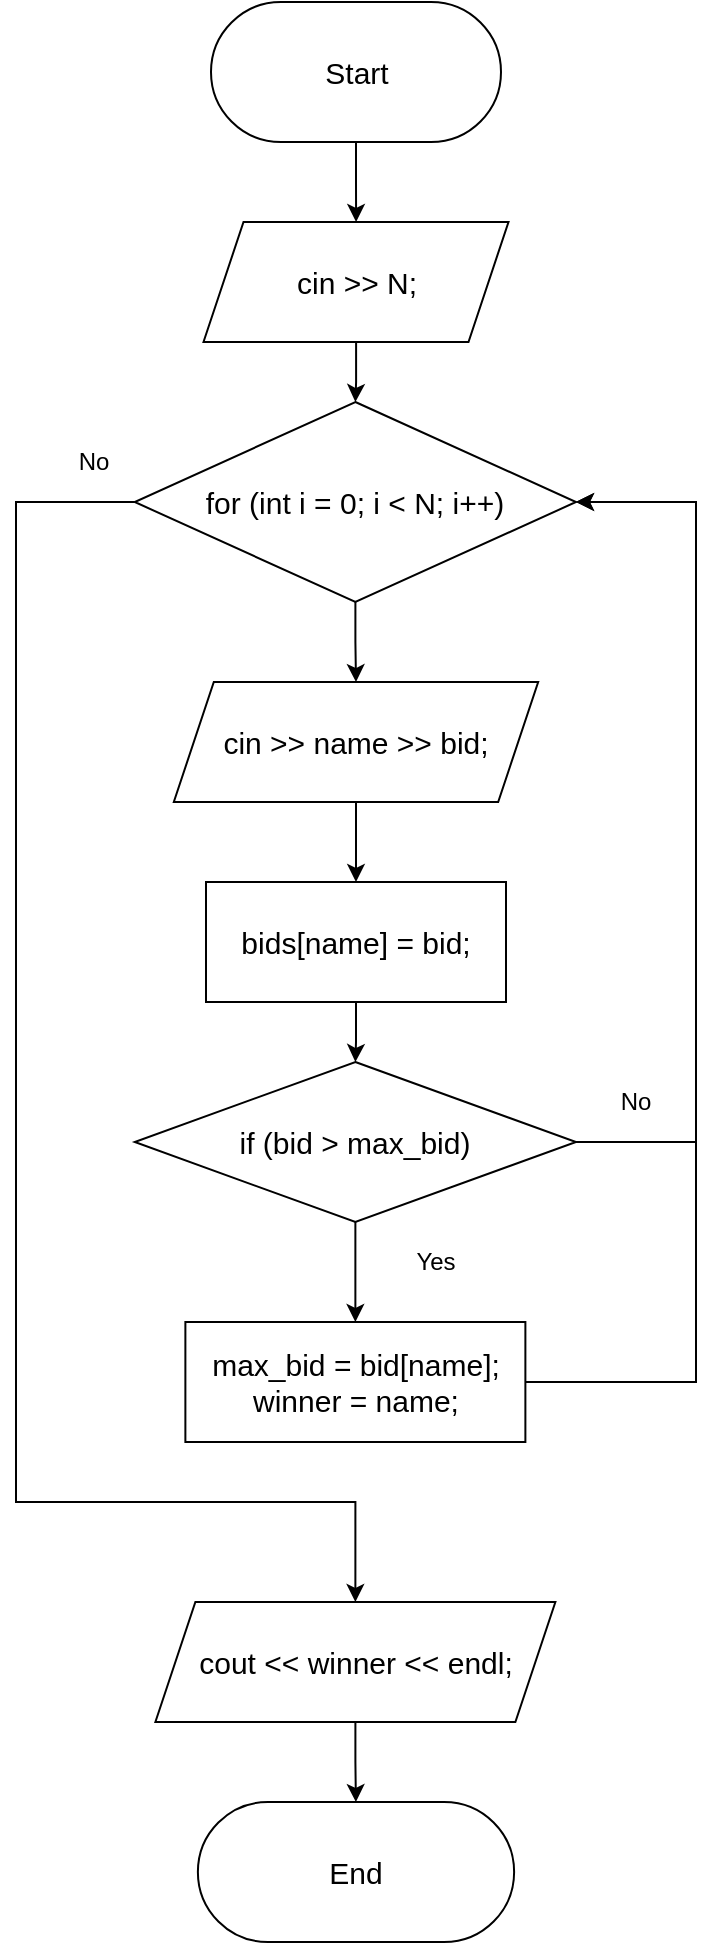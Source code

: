 <mxfile>
    <diagram id="0jZDo4chDNpZ_dAjaWUt" name="Page-1">
        <mxGraphModel dx="793" dy="588" grid="1" gridSize="10" guides="1" tooltips="1" connect="1" arrows="1" fold="1" page="1" pageScale="1" pageWidth="850" pageHeight="1100" math="0" shadow="0">
            <root>
                <mxCell id="0"/>
                <mxCell id="1" parent="0"/>
                <mxCell id="4" value="" style="edgeStyle=orthogonalEdgeStyle;rounded=0;orthogonalLoop=1;jettySize=auto;html=1;" parent="1" source="2" target="3" edge="1">
                    <mxGeometry relative="1" as="geometry"/>
                </mxCell>
                <mxCell id="2" value="&lt;font style=&quot;font-size: 15px&quot;&gt;Start&lt;/font&gt;" style="rounded=1;whiteSpace=wrap;html=1;arcSize=50;" parent="1" vertex="1">
                    <mxGeometry x="117.5" y="70" width="145" height="70" as="geometry"/>
                </mxCell>
                <mxCell id="6" value="" style="edgeStyle=orthogonalEdgeStyle;rounded=0;orthogonalLoop=1;jettySize=auto;html=1;" parent="1" source="3" target="5" edge="1">
                    <mxGeometry relative="1" as="geometry"/>
                </mxCell>
                <mxCell id="3" value="&lt;font style=&quot;font-size: 15px&quot;&gt;cin &amp;gt;&amp;gt; N;&lt;/font&gt;" style="shape=parallelogram;perimeter=parallelogramPerimeter;whiteSpace=wrap;html=1;fixedSize=1;" parent="1" vertex="1">
                    <mxGeometry x="113.75" y="180" width="152.5" height="60" as="geometry"/>
                </mxCell>
                <mxCell id="29" value="" style="edgeStyle=orthogonalEdgeStyle;rounded=0;orthogonalLoop=1;jettySize=auto;html=1;" edge="1" parent="1" source="5" target="27">
                    <mxGeometry relative="1" as="geometry"/>
                </mxCell>
                <mxCell id="64" style="edgeStyle=orthogonalEdgeStyle;rounded=0;orthogonalLoop=1;jettySize=auto;html=1;entryX=0.5;entryY=0;entryDx=0;entryDy=0;" edge="1" parent="1" source="5" target="20">
                    <mxGeometry relative="1" as="geometry">
                        <mxPoint x="190" y="720" as="targetPoint"/>
                        <Array as="points">
                            <mxPoint x="20" y="320"/>
                            <mxPoint x="20" y="820"/>
                            <mxPoint x="190" y="820"/>
                        </Array>
                    </mxGeometry>
                </mxCell>
                <mxCell id="5" value="&lt;font style=&quot;font-size: 15px&quot;&gt;for (int i = 0; i &amp;lt; N; i++)&lt;/font&gt;" style="rhombus;whiteSpace=wrap;html=1;" parent="1" vertex="1">
                    <mxGeometry x="79.38" y="270" width="220.62" height="100" as="geometry"/>
                </mxCell>
                <mxCell id="66" style="edgeStyle=orthogonalEdgeStyle;rounded=0;orthogonalLoop=1;jettySize=auto;html=1;" edge="1" parent="1" source="12" target="5">
                    <mxGeometry relative="1" as="geometry">
                        <mxPoint x="470.31" y="320" as="targetPoint"/>
                        <Array as="points">
                            <mxPoint x="360" y="760"/>
                            <mxPoint x="360" y="320"/>
                        </Array>
                    </mxGeometry>
                </mxCell>
                <mxCell id="12" value="&lt;font style=&quot;font-size: 15px&quot;&gt;max_bid = bid[name];&lt;br&gt;winner = name;&lt;br&gt;&lt;/font&gt;" style="rounded=0;whiteSpace=wrap;html=1;" parent="1" vertex="1">
                    <mxGeometry x="104.69" y="730" width="170" height="60" as="geometry"/>
                </mxCell>
                <mxCell id="61" value="" style="edgeStyle=orthogonalEdgeStyle;rounded=0;orthogonalLoop=1;jettySize=auto;html=1;" edge="1" parent="1" source="16" target="49">
                    <mxGeometry relative="1" as="geometry"/>
                </mxCell>
                <mxCell id="16" value="&lt;font style=&quot;font-size: 15px&quot;&gt;bids[name] = bid;&lt;/font&gt;" style="whiteSpace=wrap;html=1;rounded=0;" parent="1" vertex="1">
                    <mxGeometry x="115" y="510" width="150" height="60" as="geometry"/>
                </mxCell>
                <mxCell id="57" value="" style="edgeStyle=orthogonalEdgeStyle;rounded=0;orthogonalLoop=1;jettySize=auto;html=1;" edge="1" parent="1" source="20" target="56">
                    <mxGeometry relative="1" as="geometry"/>
                </mxCell>
                <mxCell id="20" value="&lt;font style=&quot;font-size: 15px&quot;&gt;cout &amp;lt;&amp;lt; winner &amp;lt;&amp;lt; endl;&lt;/font&gt;" style="shape=parallelogram;perimeter=parallelogramPerimeter;whiteSpace=wrap;html=1;fixedSize=1;rounded=0;" parent="1" vertex="1">
                    <mxGeometry x="89.69" y="870" width="200" height="60" as="geometry"/>
                </mxCell>
                <mxCell id="30" value="" style="edgeStyle=orthogonalEdgeStyle;rounded=0;orthogonalLoop=1;jettySize=auto;html=1;" edge="1" parent="1" source="27" target="16">
                    <mxGeometry relative="1" as="geometry"/>
                </mxCell>
                <mxCell id="27" value="&lt;font style=&quot;font-size: 15px&quot;&gt;cin &amp;gt;&amp;gt; name &amp;gt;&amp;gt; bid;&lt;/font&gt;" style="shape=parallelogram;perimeter=parallelogramPerimeter;whiteSpace=wrap;html=1;fixedSize=1;" vertex="1" parent="1">
                    <mxGeometry x="98.9" y="410" width="182.19" height="60" as="geometry"/>
                </mxCell>
                <mxCell id="34" value="No" style="text;html=1;strokeColor=none;fillColor=none;align=center;verticalAlign=middle;whiteSpace=wrap;rounded=0;" vertex="1" parent="1">
                    <mxGeometry x="310" y="610" width="40" height="20" as="geometry"/>
                </mxCell>
                <mxCell id="35" value="Yes" style="text;html=1;strokeColor=none;fillColor=none;align=center;verticalAlign=middle;whiteSpace=wrap;rounded=0;" vertex="1" parent="1">
                    <mxGeometry x="210" y="690" width="40" height="20" as="geometry"/>
                </mxCell>
                <mxCell id="45" value="No" style="text;html=1;strokeColor=none;fillColor=none;align=center;verticalAlign=middle;whiteSpace=wrap;rounded=0;" vertex="1" parent="1">
                    <mxGeometry x="39.38" y="290" width="40" height="20" as="geometry"/>
                </mxCell>
                <mxCell id="51" value="" style="edgeStyle=orthogonalEdgeStyle;rounded=0;orthogonalLoop=1;jettySize=auto;html=1;" edge="1" parent="1" source="49" target="12">
                    <mxGeometry relative="1" as="geometry"/>
                </mxCell>
                <mxCell id="62" style="edgeStyle=orthogonalEdgeStyle;rounded=0;orthogonalLoop=1;jettySize=auto;html=1;entryX=1;entryY=0.5;entryDx=0;entryDy=0;" edge="1" parent="1" source="49" target="5">
                    <mxGeometry relative="1" as="geometry">
                        <mxPoint x="340" y="320" as="targetPoint"/>
                        <Array as="points">
                            <mxPoint x="360" y="640"/>
                            <mxPoint x="360" y="320"/>
                        </Array>
                    </mxGeometry>
                </mxCell>
                <mxCell id="49" value="&lt;span style=&quot;font-size: 15px&quot;&gt;if (bid &amp;gt; max_bid)&lt;/span&gt;" style="rhombus;whiteSpace=wrap;html=1;" vertex="1" parent="1">
                    <mxGeometry x="79.38" y="600" width="220.62" height="80" as="geometry"/>
                </mxCell>
                <mxCell id="56" value="&lt;font style=&quot;font-size: 15px&quot;&gt;End&lt;/font&gt;" style="rounded=1;whiteSpace=wrap;html=1;arcSize=50;" vertex="1" parent="1">
                    <mxGeometry x="110.94" y="970" width="158.12" height="70" as="geometry"/>
                </mxCell>
            </root>
        </mxGraphModel>
    </diagram>
</mxfile>